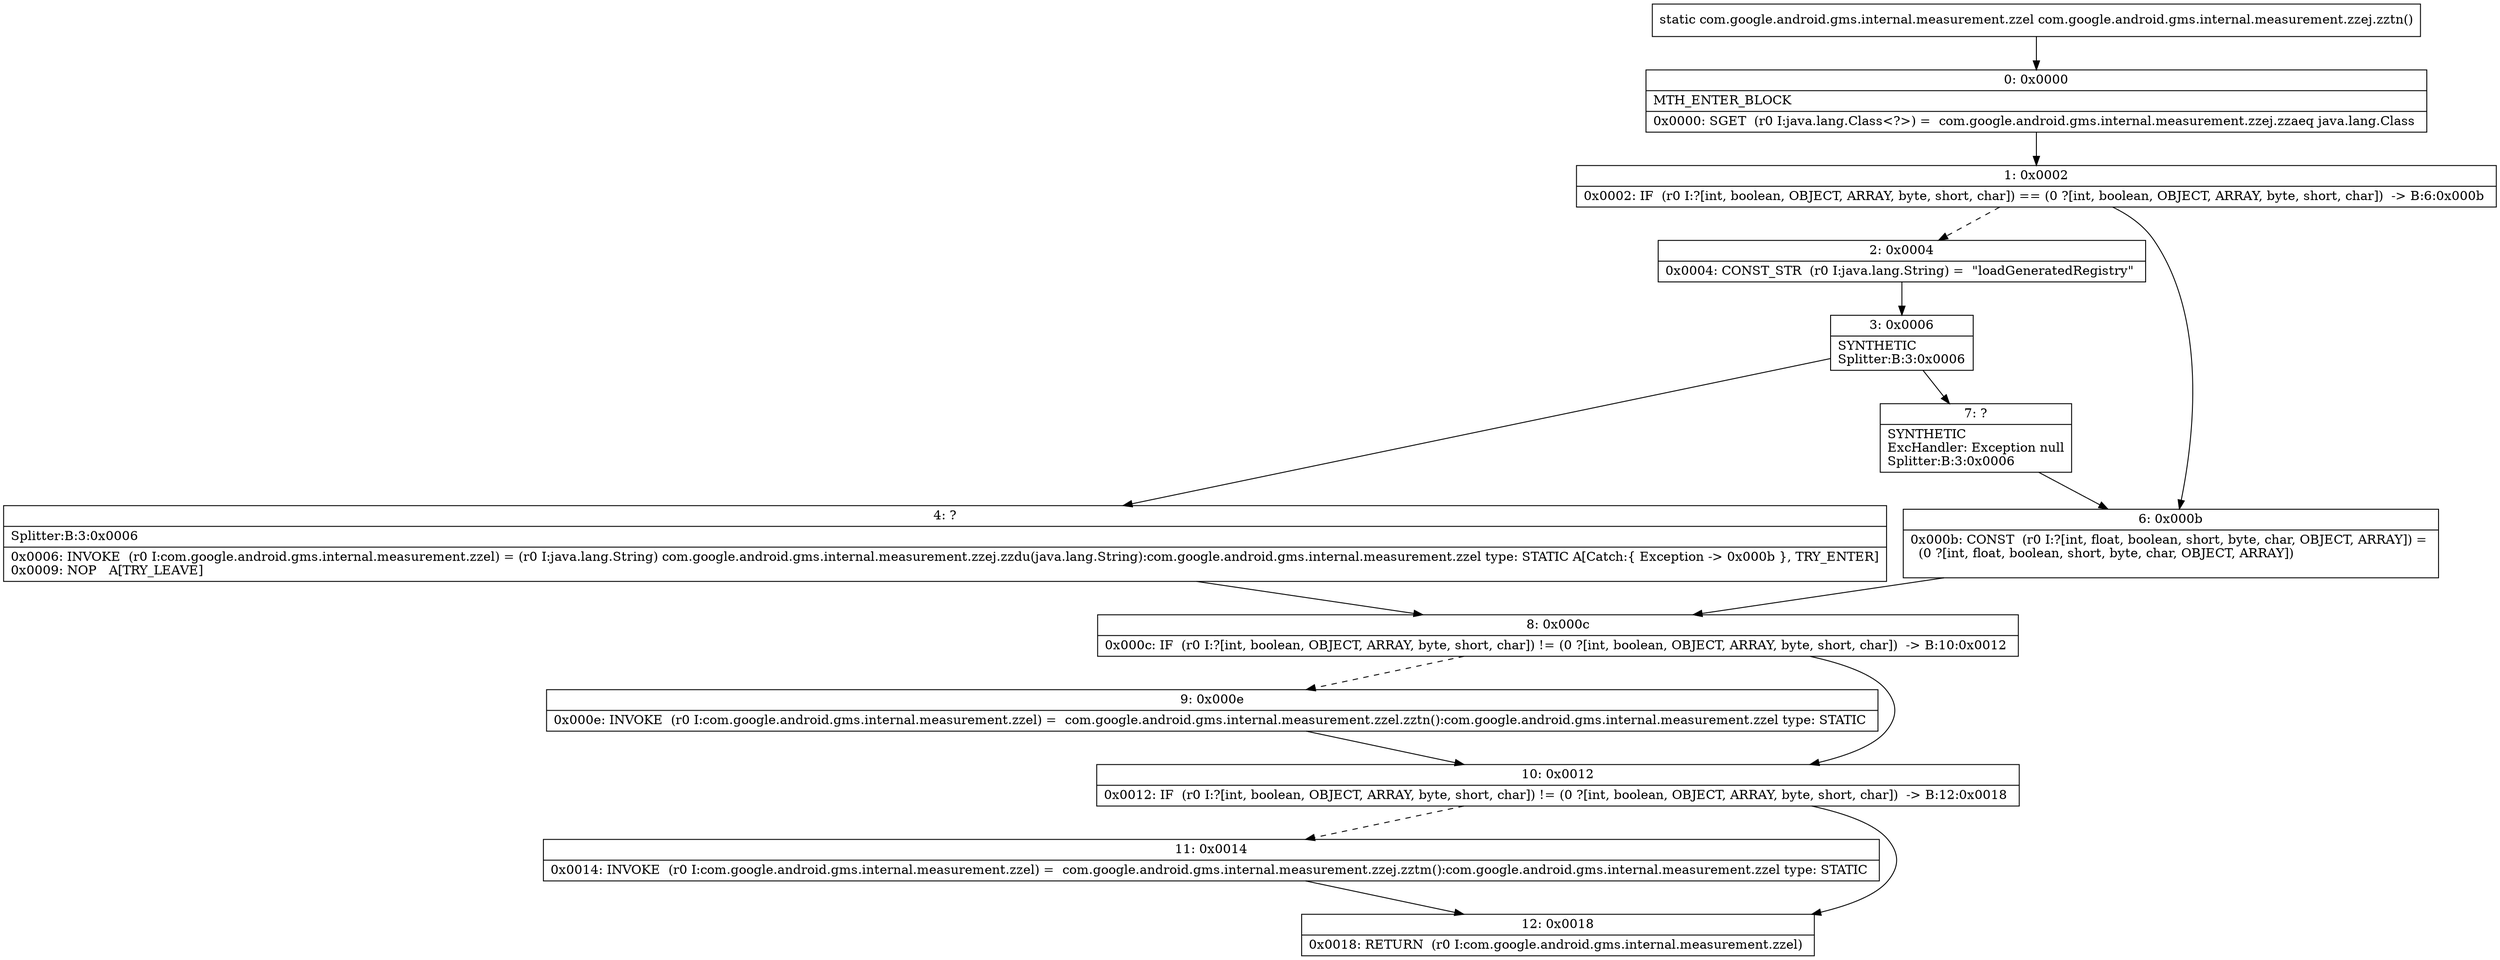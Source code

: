 digraph "CFG forcom.google.android.gms.internal.measurement.zzej.zztn()Lcom\/google\/android\/gms\/internal\/measurement\/zzel;" {
Node_0 [shape=record,label="{0\:\ 0x0000|MTH_ENTER_BLOCK\l|0x0000: SGET  (r0 I:java.lang.Class\<?\>) =  com.google.android.gms.internal.measurement.zzej.zzaeq java.lang.Class \l}"];
Node_1 [shape=record,label="{1\:\ 0x0002|0x0002: IF  (r0 I:?[int, boolean, OBJECT, ARRAY, byte, short, char]) == (0 ?[int, boolean, OBJECT, ARRAY, byte, short, char])  \-\> B:6:0x000b \l}"];
Node_2 [shape=record,label="{2\:\ 0x0004|0x0004: CONST_STR  (r0 I:java.lang.String) =  \"loadGeneratedRegistry\" \l}"];
Node_3 [shape=record,label="{3\:\ 0x0006|SYNTHETIC\lSplitter:B:3:0x0006\l}"];
Node_4 [shape=record,label="{4\:\ ?|Splitter:B:3:0x0006\l|0x0006: INVOKE  (r0 I:com.google.android.gms.internal.measurement.zzel) = (r0 I:java.lang.String) com.google.android.gms.internal.measurement.zzej.zzdu(java.lang.String):com.google.android.gms.internal.measurement.zzel type: STATIC A[Catch:\{ Exception \-\> 0x000b \}, TRY_ENTER]\l0x0009: NOP   A[TRY_LEAVE]\l}"];
Node_6 [shape=record,label="{6\:\ 0x000b|0x000b: CONST  (r0 I:?[int, float, boolean, short, byte, char, OBJECT, ARRAY]) = \l  (0 ?[int, float, boolean, short, byte, char, OBJECT, ARRAY])\l \l}"];
Node_7 [shape=record,label="{7\:\ ?|SYNTHETIC\lExcHandler: Exception null\lSplitter:B:3:0x0006\l}"];
Node_8 [shape=record,label="{8\:\ 0x000c|0x000c: IF  (r0 I:?[int, boolean, OBJECT, ARRAY, byte, short, char]) != (0 ?[int, boolean, OBJECT, ARRAY, byte, short, char])  \-\> B:10:0x0012 \l}"];
Node_9 [shape=record,label="{9\:\ 0x000e|0x000e: INVOKE  (r0 I:com.google.android.gms.internal.measurement.zzel) =  com.google.android.gms.internal.measurement.zzel.zztn():com.google.android.gms.internal.measurement.zzel type: STATIC \l}"];
Node_10 [shape=record,label="{10\:\ 0x0012|0x0012: IF  (r0 I:?[int, boolean, OBJECT, ARRAY, byte, short, char]) != (0 ?[int, boolean, OBJECT, ARRAY, byte, short, char])  \-\> B:12:0x0018 \l}"];
Node_11 [shape=record,label="{11\:\ 0x0014|0x0014: INVOKE  (r0 I:com.google.android.gms.internal.measurement.zzel) =  com.google.android.gms.internal.measurement.zzej.zztm():com.google.android.gms.internal.measurement.zzel type: STATIC \l}"];
Node_12 [shape=record,label="{12\:\ 0x0018|0x0018: RETURN  (r0 I:com.google.android.gms.internal.measurement.zzel) \l}"];
MethodNode[shape=record,label="{static com.google.android.gms.internal.measurement.zzel com.google.android.gms.internal.measurement.zzej.zztn() }"];
MethodNode -> Node_0;
Node_0 -> Node_1;
Node_1 -> Node_2[style=dashed];
Node_1 -> Node_6;
Node_2 -> Node_3;
Node_3 -> Node_4;
Node_3 -> Node_7;
Node_4 -> Node_8;
Node_6 -> Node_8;
Node_7 -> Node_6;
Node_8 -> Node_9[style=dashed];
Node_8 -> Node_10;
Node_9 -> Node_10;
Node_10 -> Node_11[style=dashed];
Node_10 -> Node_12;
Node_11 -> Node_12;
}

